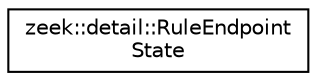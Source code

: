 digraph "Graphical Class Hierarchy"
{
 // LATEX_PDF_SIZE
  edge [fontname="Helvetica",fontsize="10",labelfontname="Helvetica",labelfontsize="10"];
  node [fontname="Helvetica",fontsize="10",shape=record];
  rankdir="LR";
  Node0 [label="zeek::detail::RuleEndpoint\lState",height=0.2,width=0.4,color="black", fillcolor="white", style="filled",URL="$dc/da2/classzeek_1_1detail_1_1RuleEndpointState.html",tooltip=" "];
}
